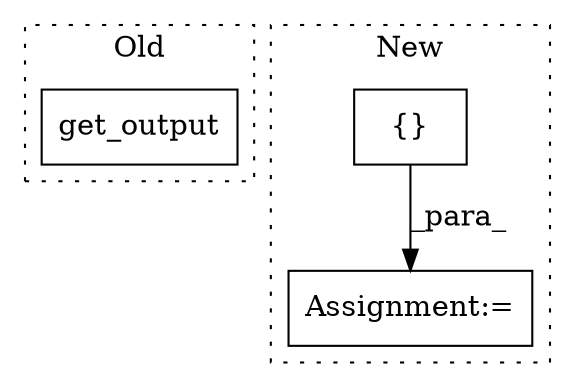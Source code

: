digraph G {
subgraph cluster0 {
1 [label="get_output" a="32" s="1287" l="12" shape="box"];
label = "Old";
style="dotted";
}
subgraph cluster1 {
2 [label="{}" a="4" s="1418,1429" l="1,1" shape="box"];
3 [label="Assignment:=" a="7" s="1379" l="1" shape="box"];
label = "New";
style="dotted";
}
2 -> 3 [label="_para_"];
}